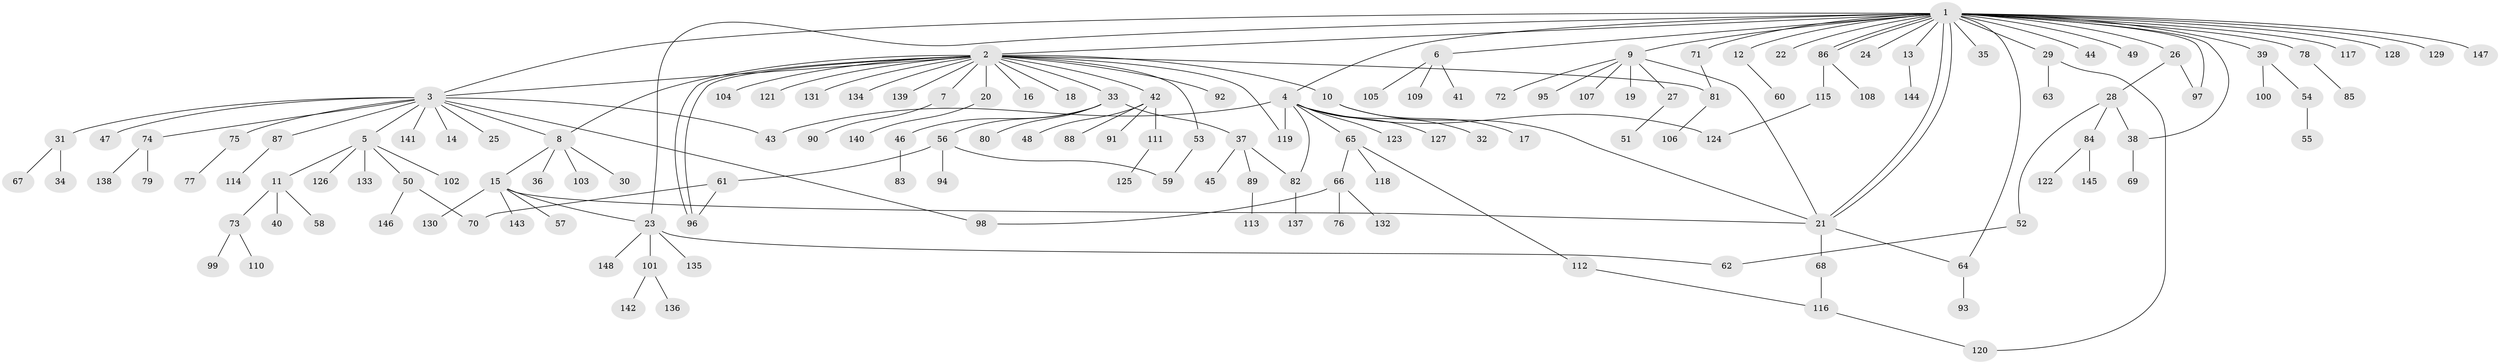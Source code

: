 // Generated by graph-tools (version 1.1) at 2025/25/03/09/25 03:25:54]
// undirected, 148 vertices, 171 edges
graph export_dot {
graph [start="1"]
  node [color=gray90,style=filled];
  1;
  2;
  3;
  4;
  5;
  6;
  7;
  8;
  9;
  10;
  11;
  12;
  13;
  14;
  15;
  16;
  17;
  18;
  19;
  20;
  21;
  22;
  23;
  24;
  25;
  26;
  27;
  28;
  29;
  30;
  31;
  32;
  33;
  34;
  35;
  36;
  37;
  38;
  39;
  40;
  41;
  42;
  43;
  44;
  45;
  46;
  47;
  48;
  49;
  50;
  51;
  52;
  53;
  54;
  55;
  56;
  57;
  58;
  59;
  60;
  61;
  62;
  63;
  64;
  65;
  66;
  67;
  68;
  69;
  70;
  71;
  72;
  73;
  74;
  75;
  76;
  77;
  78;
  79;
  80;
  81;
  82;
  83;
  84;
  85;
  86;
  87;
  88;
  89;
  90;
  91;
  92;
  93;
  94;
  95;
  96;
  97;
  98;
  99;
  100;
  101;
  102;
  103;
  104;
  105;
  106;
  107;
  108;
  109;
  110;
  111;
  112;
  113;
  114;
  115;
  116;
  117;
  118;
  119;
  120;
  121;
  122;
  123;
  124;
  125;
  126;
  127;
  128;
  129;
  130;
  131;
  132;
  133;
  134;
  135;
  136;
  137;
  138;
  139;
  140;
  141;
  142;
  143;
  144;
  145;
  146;
  147;
  148;
  1 -- 2;
  1 -- 3;
  1 -- 4;
  1 -- 6;
  1 -- 9;
  1 -- 12;
  1 -- 13;
  1 -- 21;
  1 -- 21;
  1 -- 22;
  1 -- 23;
  1 -- 24;
  1 -- 26;
  1 -- 29;
  1 -- 35;
  1 -- 38;
  1 -- 39;
  1 -- 44;
  1 -- 49;
  1 -- 64;
  1 -- 71;
  1 -- 78;
  1 -- 86;
  1 -- 86;
  1 -- 97;
  1 -- 117;
  1 -- 128;
  1 -- 129;
  1 -- 147;
  2 -- 3;
  2 -- 7;
  2 -- 8;
  2 -- 10;
  2 -- 16;
  2 -- 18;
  2 -- 20;
  2 -- 33;
  2 -- 42;
  2 -- 53;
  2 -- 81;
  2 -- 92;
  2 -- 96;
  2 -- 96;
  2 -- 104;
  2 -- 119;
  2 -- 121;
  2 -- 131;
  2 -- 134;
  2 -- 139;
  3 -- 5;
  3 -- 8;
  3 -- 14;
  3 -- 25;
  3 -- 31;
  3 -- 43;
  3 -- 47;
  3 -- 74;
  3 -- 75;
  3 -- 87;
  3 -- 98;
  3 -- 141;
  4 -- 32;
  4 -- 43;
  4 -- 65;
  4 -- 82;
  4 -- 119;
  4 -- 123;
  4 -- 124;
  4 -- 127;
  5 -- 11;
  5 -- 50;
  5 -- 102;
  5 -- 126;
  5 -- 133;
  6 -- 41;
  6 -- 105;
  6 -- 109;
  7 -- 90;
  8 -- 15;
  8 -- 30;
  8 -- 36;
  8 -- 103;
  9 -- 19;
  9 -- 21;
  9 -- 27;
  9 -- 72;
  9 -- 95;
  9 -- 107;
  10 -- 17;
  10 -- 21;
  11 -- 40;
  11 -- 58;
  11 -- 73;
  12 -- 60;
  13 -- 144;
  15 -- 21;
  15 -- 23;
  15 -- 57;
  15 -- 130;
  15 -- 143;
  20 -- 140;
  21 -- 64;
  21 -- 68;
  23 -- 62;
  23 -- 101;
  23 -- 135;
  23 -- 148;
  26 -- 28;
  26 -- 97;
  27 -- 51;
  28 -- 38;
  28 -- 52;
  28 -- 84;
  29 -- 63;
  29 -- 120;
  31 -- 34;
  31 -- 67;
  33 -- 37;
  33 -- 46;
  33 -- 56;
  33 -- 80;
  37 -- 45;
  37 -- 82;
  37 -- 89;
  38 -- 69;
  39 -- 54;
  39 -- 100;
  42 -- 48;
  42 -- 88;
  42 -- 91;
  42 -- 111;
  46 -- 83;
  50 -- 70;
  50 -- 146;
  52 -- 62;
  53 -- 59;
  54 -- 55;
  56 -- 59;
  56 -- 61;
  56 -- 94;
  61 -- 70;
  61 -- 96;
  64 -- 93;
  65 -- 66;
  65 -- 112;
  65 -- 118;
  66 -- 76;
  66 -- 98;
  66 -- 132;
  68 -- 116;
  71 -- 81;
  73 -- 99;
  73 -- 110;
  74 -- 79;
  74 -- 138;
  75 -- 77;
  78 -- 85;
  81 -- 106;
  82 -- 137;
  84 -- 122;
  84 -- 145;
  86 -- 108;
  86 -- 115;
  87 -- 114;
  89 -- 113;
  101 -- 136;
  101 -- 142;
  111 -- 125;
  112 -- 116;
  115 -- 124;
  116 -- 120;
}
